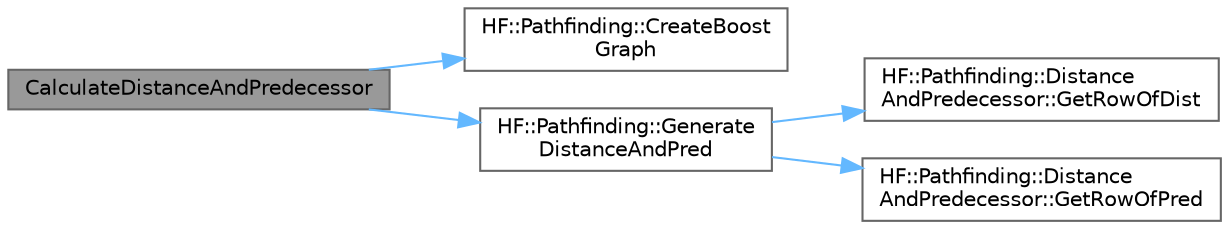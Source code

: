 digraph "CalculateDistanceAndPredecessor"
{
 // LATEX_PDF_SIZE
  bgcolor="transparent";
  edge [fontname=Helvetica,fontsize=10,labelfontname=Helvetica,labelfontsize=10];
  node [fontname=Helvetica,fontsize=10,shape=box,height=0.2,width=0.4];
  rankdir="LR";
  Node1 [label="CalculateDistanceAndPredecessor",height=0.2,width=0.4,color="gray40", fillcolor="grey60", style="filled", fontcolor="black",tooltip="Calculate the distance and predecessor matricies for a graph."];
  Node1 -> Node2 [color="steelblue1",style="solid"];
  Node2 [label="HF::Pathfinding::CreateBoost\lGraph",height=0.2,width=0.4,color="grey40", fillcolor="white", style="filled",URL="$a00472.html#ae2106e09eb44d681fbc6c0f66a3d3ac4",tooltip="Create a new boost graph from a HF::SpatialStructures:Graph."];
  Node1 -> Node3 [color="steelblue1",style="solid"];
  Node3 [label="HF::Pathfinding::Generate\lDistanceAndPred",height=0.2,width=0.4,color="grey40", fillcolor="white", style="filled",URL="$a00472.html#ab58662be8e56c333d74d60a823e810e3",tooltip="Generate the distance and predecessor matricies for a specific boost graph."];
  Node3 -> Node4 [color="steelblue1",style="solid"];
  Node4 [label="HF::Pathfinding::Distance\lAndPredecessor::GetRowOfDist",height=0.2,width=0.4,color="grey40", fillcolor="white", style="filled",URL="$a01395.html#a7237256578bb77a912babbc2f777756c",tooltip="Get a pointer to the beginning of the ith row of the distance array."];
  Node3 -> Node5 [color="steelblue1",style="solid"];
  Node5 [label="HF::Pathfinding::Distance\lAndPredecessor::GetRowOfPred",height=0.2,width=0.4,color="grey40", fillcolor="white", style="filled",URL="$a01395.html#a4ab3579abd7bd4f18456e8e5022b51ca",tooltip="Get a pointer to the beginning of the ith row of the predecessor array."];
}
